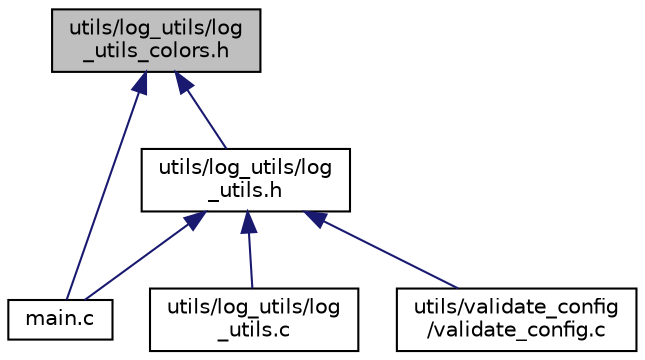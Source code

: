 digraph "utils/log_utils/log_utils_colors.h"
{
  edge [fontname="Helvetica",fontsize="10",labelfontname="Helvetica",labelfontsize="10"];
  node [fontname="Helvetica",fontsize="10",shape=record];
  Node1 [label="utils/log_utils/log\l_utils_colors.h",height=0.2,width=0.4,color="black", fillcolor="grey75", style="filled", fontcolor="black"];
  Node1 -> Node2 [dir="back",color="midnightblue",fontsize="10",style="solid",fontname="Helvetica"];
  Node2 [label="utils/log_utils/log\l_utils.h",height=0.2,width=0.4,color="black", fillcolor="white", style="filled",URL="$log__utils_8h.html"];
  Node2 -> Node3 [dir="back",color="midnightblue",fontsize="10",style="solid",fontname="Helvetica"];
  Node3 [label="main.c",height=0.2,width=0.4,color="black", fillcolor="white", style="filled",URL="$main_8c.html"];
  Node2 -> Node4 [dir="back",color="midnightblue",fontsize="10",style="solid",fontname="Helvetica"];
  Node4 [label="utils/log_utils/log\l_utils.c",height=0.2,width=0.4,color="black", fillcolor="white", style="filled",URL="$log__utils_8c.html"];
  Node2 -> Node5 [dir="back",color="midnightblue",fontsize="10",style="solid",fontname="Helvetica"];
  Node5 [label="utils/validate_config\l/validate_config.c",height=0.2,width=0.4,color="black", fillcolor="white", style="filled",URL="$validate__config_8c.html"];
  Node1 -> Node3 [dir="back",color="midnightblue",fontsize="10",style="solid",fontname="Helvetica"];
}
